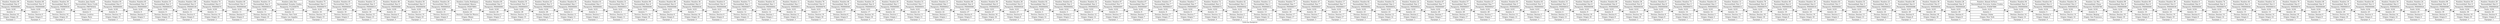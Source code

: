 digraph G {
node [shape=record];
rankdir = LR;
label = "Lista de Pasajeros";
node0 [label = "Nombre: Nombre 90 | Nacionalidad: Pais 0 | Pasaporte: P00000090 | Vuelo: A100 | Asiento: 1 | Destino: Destino 10 | Origen: Origen 10 | Equipaje: 2"];
node0 -> node1;
node1 [label = "Nombre: Nombre 60 | Nacionalidad: Pais 0 | Pasaporte: P00000060 | Vuelo: A100 | Asiento: 1 | Destino: Destino 0 | Origen: Origen 0 | Equipaje: 0"];
node1 -> node2;
node1 -> node0;
node2 [label = "Nombre: Nombre 30 | Nacionalidad: Pais 0 | Pasaporte: P00000030 | Vuelo: A100 | Asiento: 1 | Destino: Destino 10 | Origen: Origen 10 | Equipaje: 2"];
node2 -> node3;
node2 -> node1;
node3 [label = "Nombre: Jane Smith | Nacionalidad: Reino Unido | Pasaporte: P98765432 | Vuelo: A100 | Asiento: 5 | Destino: Londres | Origen: Paris | Equipaje: 1"];
node3 -> node4;
node3 -> node2;
node4 [label = "Nombre: Nombre 95 | Nacionalidad: Pais 5 | Pasaporte: P00000095 | Vuelo: A100 | Asiento: 6 | Destino: Destino 15 | Origen: Origen 15 | Equipaje: 3"];
node4 -> node5;
node4 -> node3;
node5 [label = "Nombre: Nombre 65 | Nacionalidad: Pais 5 | Pasaporte: P00000065 | Vuelo: A100 | Asiento: 6 | Destino: Destino 5 | Origen: Origen 5 | Equipaje: 1"];
node5 -> node6;
node5 -> node4;
node6 [label = "Nombre: Nombre 35 | Nacionalidad: Pais 5 | Pasaporte: P00000035 | Vuelo: A100 | Asiento: 6 | Destino: Destino 15 | Origen: Origen 15 | Equipaje: 3"];
node6 -> node7;
node6 -> node5;
node7 [label = "Nombre: Nombre 100 | Nacionalidad: Pais 0 | Pasaporte: P00000100 | Vuelo: A100 | Asiento: 11 | Destino: Destino 0 | Origen: Origen 0 | Equipaje: 0"];
node7 -> node8;
node7 -> node6;
node8 [label = "Nombre: Nombre 70 | Nacionalidad: Pais 0 | Pasaporte: P00000070 | Vuelo: A100 | Asiento: 11 | Destino: Destino 10 | Origen: Origen 10 | Equipaje: 2"];
node8 -> node9;
node8 -> node7;
node9 [label = "Nombre: Nombre 40 | Nacionalidad: Pais 0 | Pasaporte: P00000040 | Vuelo: A100 | Asiento: 11 | Destino: Destino 0 | Origen: Origen 0 | Equipaje: 0"];
node9 -> node10;
node9 -> node8;
node10 [label = "Nombre: Nombre 10 | Nacionalidad: Pais 0 | Pasaporte: P00000010 | Vuelo: A100 | Asiento: 11 | Destino: Destino 10 | Origen: Origen 10 | Equipaje: 2"];
node10 -> node11;
node10 -> node9;
node11 [label = "Nombre: John Doe | Nacionalidad: Estados Unidos | Pasaporte: P12345678 | Vuelo: A100 | Asiento: 12 | Destino: New York | Origen: Los Angeles | Equipaje: 2"];
node11 -> node12;
node11 -> node10;
node12 [label = "Nombre: Nombre 75 | Nacionalidad: Pais 5 | Pasaporte: P00000075 | Vuelo: A100 | Asiento: 16 | Destino: Destino 15 | Origen: Origen 15 | Equipaje: 3"];
node12 -> node13;
node12 -> node11;
node13 [label = "Nombre: Nombre 45 | Nacionalidad: Pais 5 | Pasaporte: P00000045 | Vuelo: A100 | Asiento: 16 | Destino: Destino 5 | Origen: Origen 5 | Equipaje: 1"];
node13 -> node14;
node13 -> node12;
node14 [label = "Nombre: Nombre 15 | Nacionalidad: Pais 5 | Pasaporte: P00000015 | Vuelo: A100 | Asiento: 16 | Destino: Destino 15 | Origen: Origen 15 | Equipaje: 3"];
node14 -> node15;
node14 -> node13;
node15 [label = "Nombre: Nombre 80 | Nacionalidad: Pais 0 | Pasaporte: P00000080 | Vuelo: A100 | Asiento: 21 | Destino: Destino 0 | Origen: Origen 0 | Equipaje: 0"];
node15 -> node16;
node15 -> node14;
node16 [label = "Nombre: Nombre 50 | Nacionalidad: Pais 0 | Pasaporte: P00000050 | Vuelo: A100 | Asiento: 21 | Destino: Destino 10 | Origen: Origen 10 | Equipaje: 2"];
node16 -> node17;
node16 -> node15;
node17 [label = "Nombre: Nombre 20 | Nacionalidad: Pais 0 | Pasaporte: P00000020 | Vuelo: A100 | Asiento: 21 | Destino: Destino 0 | Origen: Origen 0 | Equipaje: 0"];
node17 -> node18;
node17 -> node16;
node18 [label = "Nombre: Carlos Rodríguez | Nacionalidad: Mexico | Pasaporte: P45678901 | Vuelo: A100 | Asiento: 23 | Destino: Ciudad de Mexico | Origen: Miami | Equipaje: 0"];
node18 -> node19;
node18 -> node17;
node19 [label = "Nombre: Nombre 85 | Nacionalidad: Pais 5 | Pasaporte: P00000085 | Vuelo: A100 | Asiento: 26 | Destino: Destino 5 | Origen: Origen 5 | Equipaje: 1"];
node19 -> node20;
node19 -> node18;
node20 [label = "Nombre: Nombre 55 | Nacionalidad: Pais 5 | Pasaporte: P00000055 | Vuelo: A100 | Asiento: 26 | Destino: Destino 15 | Origen: Origen 15 | Equipaje: 3"];
node20 -> node21;
node20 -> node19;
node21 [label = "Nombre: Nombre 25 | Nacionalidad: Pais 5 | Pasaporte: P00000025 | Vuelo: A100 | Asiento: 26 | Destino: Destino 5 | Origen: Origen 5 | Equipaje: 1"];
node21 -> node22;
node21 -> node20;
node22 [label = "Nombre: Nombre 91 | Nacionalidad: Pais 1 | Pasaporte: P00000091 | Vuelo: A101 | Asiento: 2 | Destino: Destino 11 | Origen: Origen 11 | Equipaje: 3"];
node22 -> node23;
node22 -> node21;
node23 [label = "Nombre: Nombre 61 | Nacionalidad: Pais 1 | Pasaporte: P00000061 | Vuelo: A101 | Asiento: 2 | Destino: Destino 1 | Origen: Origen 1 | Equipaje: 1"];
node23 -> node24;
node23 -> node22;
node24 [label = "Nombre: Nombre 31 | Nacionalidad: Pais 1 | Pasaporte: P00000031 | Vuelo: A101 | Asiento: 2 | Destino: Destino 11 | Origen: Origen 11 | Equipaje: 3"];
node24 -> node25;
node24 -> node23;
node25 [label = "Nombre: Nombre 96 | Nacionalidad: Pais 6 | Pasaporte: P00000096 | Vuelo: A101 | Asiento: 7 | Destino: Destino 16 | Origen: Origen 16 | Equipaje: 0"];
node25 -> node26;
node25 -> node24;
node26 [label = "Nombre: Nombre 66 | Nacionalidad: Pais 6 | Pasaporte: P00000066 | Vuelo: A101 | Asiento: 7 | Destino: Destino 6 | Origen: Origen 6 | Equipaje: 2"];
node26 -> node27;
node26 -> node25;
node27 [label = "Nombre: Nombre 36 | Nacionalidad: Pais 6 | Pasaporte: P00000036 | Vuelo: A101 | Asiento: 7 | Destino: Destino 16 | Origen: Origen 16 | Equipaje: 0"];
node27 -> node28;
node27 -> node26;
node28 [label = "Nombre: Nombre 6 | Nacionalidad: Pais 6 | Pasaporte: P00000006 | Vuelo: A101 | Asiento: 7 | Destino: Destino 6 | Origen: Origen 6 | Equipaje: 2"];
node28 -> node29;
node28 -> node27;
node29 [label = "Nombre: Nombre 71 | Nacionalidad: Pais 1 | Pasaporte: P00000071 | Vuelo: A101 | Asiento: 12 | Destino: Destino 11 | Origen: Origen 11 | Equipaje: 3"];
node29 -> node30;
node29 -> node28;
node30 [label = "Nombre: Nombre 41 | Nacionalidad: Pais 1 | Pasaporte: P00000041 | Vuelo: A101 | Asiento: 12 | Destino: Destino 1 | Origen: Origen 1 | Equipaje: 1"];
node30 -> node31;
node30 -> node29;
node31 [label = "Nombre: Nombre 11 | Nacionalidad: Pais 1 | Pasaporte: P00000011 | Vuelo: A101 | Asiento: 12 | Destino: Destino 11 | Origen: Origen 11 | Equipaje: 3"];
node31 -> node32;
node31 -> node30;
node32 [label = "Nombre: Nombre 76 | Nacionalidad: Pais 6 | Pasaporte: P00000076 | Vuelo: A101 | Asiento: 17 | Destino: Destino 16 | Origen: Origen 16 | Equipaje: 0"];
node32 -> node33;
node32 -> node31;
node33 [label = "Nombre: Nombre 46 | Nacionalidad: Pais 6 | Pasaporte: P00000046 | Vuelo: A101 | Asiento: 17 | Destino: Destino 6 | Origen: Origen 6 | Equipaje: 2"];
node33 -> node34;
node33 -> node32;
node34 [label = "Nombre: Nombre 16 | Nacionalidad: Pais 6 | Pasaporte: P00000016 | Vuelo: A101 | Asiento: 17 | Destino: Destino 16 | Origen: Origen 16 | Equipaje: 0"];
node34 -> node35;
node34 -> node33;
node35 [label = "Nombre: Nombre 81 | Nacionalidad: Pais 1 | Pasaporte: P00000081 | Vuelo: A101 | Asiento: 22 | Destino: Destino 1 | Origen: Origen 1 | Equipaje: 1"];
node35 -> node36;
node35 -> node34;
node36 [label = "Nombre: Nombre 51 | Nacionalidad: Pais 1 | Pasaporte: P00000051 | Vuelo: A101 | Asiento: 22 | Destino: Destino 11 | Origen: Origen 11 | Equipaje: 3"];
node36 -> node37;
node36 -> node35;
node37 [label = "Nombre: Nombre 21 | Nacionalidad: Pais 1 | Pasaporte: P00000021 | Vuelo: A101 | Asiento: 22 | Destino: Destino 1 | Origen: Origen 1 | Equipaje: 1"];
node37 -> node38;
node37 -> node36;
node38 [label = "Nombre: Nombre 86 | Nacionalidad: Pais 6 | Pasaporte: P00000086 | Vuelo: A101 | Asiento: 27 | Destino: Destino 6 | Origen: Origen 6 | Equipaje: 2"];
node38 -> node39;
node38 -> node37;
node39 [label = "Nombre: Nombre 56 | Nacionalidad: Pais 6 | Pasaporte: P00000056 | Vuelo: A101 | Asiento: 27 | Destino: Destino 16 | Origen: Origen 16 | Equipaje: 0"];
node39 -> node40;
node39 -> node38;
node40 [label = "Nombre: Nombre 26 | Nacionalidad: Pais 6 | Pasaporte: P00000026 | Vuelo: A101 | Asiento: 27 | Destino: Destino 6 | Origen: Origen 6 | Equipaje: 2"];
node40 -> node41;
node40 -> node39;
node41 [label = "Nombre: Nombre 92 | Nacionalidad: Pais 2 | Pasaporte: P00000092 | Vuelo: A102 | Asiento: 3 | Destino: Destino 12 | Origen: Origen 12 | Equipaje: 0"];
node41 -> node42;
node41 -> node40;
node42 [label = "Nombre: Nombre 62 | Nacionalidad: Pais 2 | Pasaporte: P00000062 | Vuelo: A102 | Asiento: 3 | Destino: Destino 2 | Origen: Origen 2 | Equipaje: 2"];
node42 -> node43;
node42 -> node41;
node43 [label = "Nombre: Nombre 32 | Nacionalidad: Pais 2 | Pasaporte: P00000032 | Vuelo: A102 | Asiento: 3 | Destino: Destino 12 | Origen: Origen 12 | Equipaje: 0"];
node43 -> node44;
node43 -> node42;
node44 [label = "Nombre: Nombre 97 | Nacionalidad: Pais 7 | Pasaporte: P00000097 | Vuelo: A102 | Asiento: 8 | Destino: Destino 17 | Origen: Origen 17 | Equipaje: 1"];
node44 -> node45;
node44 -> node43;
node45 [label = "Nombre: Nombre 67 | Nacionalidad: Pais 7 | Pasaporte: P00000067 | Vuelo: A102 | Asiento: 8 | Destino: Destino 7 | Origen: Origen 7 | Equipaje: 3"];
node45 -> node46;
node45 -> node44;
node46 [label = "Nombre: Nombre 37 | Nacionalidad: Pais 7 | Pasaporte: P00000037 | Vuelo: A102 | Asiento: 8 | Destino: Destino 17 | Origen: Origen 17 | Equipaje: 1"];
node46 -> node47;
node46 -> node45;
node47 [label = "Nombre: Nombre 7 | Nacionalidad: Pais 7 | Pasaporte: P00000007 | Vuelo: A102 | Asiento: 8 | Destino: Destino 7 | Origen: Origen 7 | Equipaje: 3"];
node47 -> node48;
node47 -> node46;
node48 [label = "Nombre: Nombre 72 | Nacionalidad: Pais 2 | Pasaporte: P00000072 | Vuelo: A102 | Asiento: 13 | Destino: Destino 12 | Origen: Origen 12 | Equipaje: 0"];
node48 -> node49;
node48 -> node47;
node49 [label = "Nombre: Nombre 42 | Nacionalidad: Pais 2 | Pasaporte: P00000042 | Vuelo: A102 | Asiento: 13 | Destino: Destino 2 | Origen: Origen 2 | Equipaje: 2"];
node49 -> node50;
node49 -> node48;
node50 [label = "Nombre: Nombre 12 | Nacionalidad: Pais 2 | Pasaporte: P00000012 | Vuelo: A102 | Asiento: 13 | Destino: Destino 12 | Origen: Origen 12 | Equipaje: 0"];
node50 -> node51;
node50 -> node49;
node51 [label = "Nombre: Nombre 77 | Nacionalidad: Pais 7 | Pasaporte: P00000077 | Vuelo: A102 | Asiento: 18 | Destino: Destino 17 | Origen: Origen 17 | Equipaje: 1"];
node51 -> node52;
node51 -> node50;
node52 [label = "Nombre: Nombre 47 | Nacionalidad: Pais 7 | Pasaporte: P00000047 | Vuelo: A102 | Asiento: 18 | Destino: Destino 7 | Origen: Origen 7 | Equipaje: 3"];
node52 -> node53;
node52 -> node51;
node53 [label = "Nombre: Nombre 17 | Nacionalidad: Pais 7 | Pasaporte: P00000017 | Vuelo: A102 | Asiento: 18 | Destino: Destino 17 | Origen: Origen 17 | Equipaje: 1"];
node53 -> node54;
node53 -> node52;
node54 [label = "Nombre: Nombre 82 | Nacionalidad: Pais 2 | Pasaporte: P00000082 | Vuelo: A102 | Asiento: 23 | Destino: Destino 2 | Origen: Origen 2 | Equipaje: 2"];
node54 -> node55;
node54 -> node53;
node55 [label = "Nombre: Nombre 52 | Nacionalidad: Pais 2 | Pasaporte: P00000052 | Vuelo: A102 | Asiento: 23 | Destino: Destino 12 | Origen: Origen 12 | Equipaje: 0"];
node55 -> node56;
node55 -> node54;
node56 [label = "Nombre: Nombre 22 | Nacionalidad: Pais 2 | Pasaporte: P00000022 | Vuelo: A102 | Asiento: 23 | Destino: Destino 2 | Origen: Origen 2 | Equipaje: 2"];
node56 -> node57;
node56 -> node55;
node57 [label = "Nombre: Nombre 87 | Nacionalidad: Pais 7 | Pasaporte: P00000087 | Vuelo: A102 | Asiento: 28 | Destino: Destino 7 | Origen: Origen 7 | Equipaje: 3"];
node57 -> node58;
node57 -> node56;
node58 [label = "Nombre: Nombre 57 | Nacionalidad: Pais 7 | Pasaporte: P00000057 | Vuelo: A102 | Asiento: 28 | Destino: Destino 17 | Origen: Origen 17 | Equipaje: 1"];
node58 -> node59;
node58 -> node57;
node59 [label = "Nombre: Nombre 27 | Nacionalidad: Pais 7 | Pasaporte: P00000027 | Vuelo: A102 | Asiento: 28 | Destino: Destino 7 | Origen: Origen 7 | Equipaje: 3"];
node59 -> node60;
node59 -> node58;
node60 [label = "Nombre: Nombre 93 | Nacionalidad: Pais 3 | Pasaporte: P00000093 | Vuelo: A103 | Asiento: 4 | Destino: Destino 13 | Origen: Origen 13 | Equipaje: 1"];
node60 -> node61;
node60 -> node59;
node61 [label = "Nombre: Nombre 63 | Nacionalidad: Pais 3 | Pasaporte: P00000063 | Vuelo: A103 | Asiento: 4 | Destino: Destino 3 | Origen: Origen 3 | Equipaje: 3"];
node61 -> node62;
node61 -> node60;
node62 [label = "Nombre: Nombre 33 | Nacionalidad: Pais 3 | Pasaporte: P00000033 | Vuelo: A103 | Asiento: 4 | Destino: Destino 13 | Origen: Origen 13 | Equipaje: 1"];
node62 -> node63;
node62 -> node61;
node63 [label = "Nombre: Nombre 98 | Nacionalidad: Pais 8 | Pasaporte: P00000098 | Vuelo: A103 | Asiento: 9 | Destino: Destino 18 | Origen: Origen 18 | Equipaje: 2"];
node63 -> node64;
node63 -> node62;
node64 [label = "Nombre: Nombre 68 | Nacionalidad: Pais 8 | Pasaporte: P00000068 | Vuelo: A103 | Asiento: 9 | Destino: Destino 8 | Origen: Origen 8 | Equipaje: 0"];
node64 -> node65;
node64 -> node63;
node65 [label = "Nombre: Nombre 38 | Nacionalidad: Pais 8 | Pasaporte: P00000038 | Vuelo: A103 | Asiento: 9 | Destino: Destino 18 | Origen: Origen 18 | Equipaje: 2"];
node65 -> node66;
node65 -> node64;
node66 [label = "Nombre: Nombre 8 | Nacionalidad: Pais 8 | Pasaporte: P00000008 | Vuelo: A103 | Asiento: 9 | Destino: Destino 8 | Origen: Origen 8 | Equipaje: 0"];
node66 -> node67;
node66 -> node65;
node67 [label = "Nombre: Nombre 73 | Nacionalidad: Pais 3 | Pasaporte: P00000073 | Vuelo: A103 | Asiento: 14 | Destino: Destino 13 | Origen: Origen 13 | Equipaje: 1"];
node67 -> node68;
node67 -> node66;
node68 [label = "Nombre: Nombre 43 | Nacionalidad: Pais 3 | Pasaporte: P00000043 | Vuelo: A103 | Asiento: 14 | Destino: Destino 3 | Origen: Origen 3 | Equipaje: 3"];
node68 -> node69;
node68 -> node67;
node69 [label = "Nombre: Nombre 13 | Nacionalidad: Pais 3 | Pasaporte: P00000013 | Vuelo: A103 | Asiento: 14 | Destino: Destino 13 | Origen: Origen 13 | Equipaje: 1"];
node69 -> node70;
node69 -> node68;
node70 [label = "Nombre: Nombre 78 | Nacionalidad: Pais 8 | Pasaporte: P00000078 | Vuelo: A103 | Asiento: 19 | Destino: Destino 18 | Origen: Origen 18 | Equipaje: 2"];
node70 -> node71;
node70 -> node69;
node71 [label = "Nombre: Nombre 48 | Nacionalidad: Pais 8 | Pasaporte: P00000048 | Vuelo: A103 | Asiento: 19 | Destino: Destino 8 | Origen: Origen 8 | Equipaje: 0"];
node71 -> node72;
node71 -> node70;
node72 [label = "Nombre: Nombre 18 | Nacionalidad: Pais 8 | Pasaporte: P00000018 | Vuelo: A103 | Asiento: 19 | Destino: Destino 18 | Origen: Origen 18 | Equipaje: 2"];
node72 -> node73;
node72 -> node71;
node73 [label = "Nombre: Nombre 83 | Nacionalidad: Pais 3 | Pasaporte: P00000083 | Vuelo: A103 | Asiento: 24 | Destino: Destino 3 | Origen: Origen 3 | Equipaje: 3"];
node73 -> node74;
node73 -> node72;
node74 [label = "Nombre: Nombre 53 | Nacionalidad: Pais 3 | Pasaporte: P00000053 | Vuelo: A103 | Asiento: 24 | Destino: Destino 13 | Origen: Origen 13 | Equipaje: 1"];
node74 -> node75;
node74 -> node73;
node75 [label = "Nombre: Nombre 23 | Nacionalidad: Pais 3 | Pasaporte: P00000023 | Vuelo: A103 | Asiento: 24 | Destino: Destino 3 | Origen: Origen 3 | Equipaje: 3"];
node75 -> node76;
node75 -> node74;
node76 [label = "Nombre: Nombre 88 | Nacionalidad: Pais 8 | Pasaporte: P00000088 | Vuelo: A103 | Asiento: 29 | Destino: Destino 8 | Origen: Origen 8 | Equipaje: 0"];
node76 -> node77;
node76 -> node75;
node77 [label = "Nombre: Nombre 58 | Nacionalidad: Pais 8 | Pasaporte: P00000058 | Vuelo: A103 | Asiento: 29 | Destino: Destino 18 | Origen: Origen 18 | Equipaje: 2"];
node77 -> node78;
node77 -> node76;
node78 [label = "Nombre: Nombre 28 | Nacionalidad: Pais 8 | Pasaporte: P00000028 | Vuelo: A103 | Asiento: 29 | Destino: Destino 8 | Origen: Origen 8 | Equipaje: 0"];
node78 -> node79;
node78 -> node77;
node79 [label = "Nombre: Ahmed Al-Farsi | Nacionalidad: Emiratos Arabes Unidos | Pasaporte: P34567890 | Vuelo: A104 | Asiento: 1 | Destino: Dubai | Origen: New York | Equipaje: 3"];
node79 -> node80;
node79 -> node78;
node80 [label = "Nombre: Nombre 94 | Nacionalidad: Pais 4 | Pasaporte: P00000094 | Vuelo: A104 | Asiento: 5 | Destino: Destino 14 | Origen: Origen 14 | Equipaje: 2"];
node80 -> node81;
node80 -> node79;
node81 [label = "Nombre: Nombre 64 | Nacionalidad: Pais 4 | Pasaporte: P00000064 | Vuelo: A104 | Asiento: 5 | Destino: Destino 4 | Origen: Origen 4 | Equipaje: 0"];
node81 -> node82;
node81 -> node80;
node82 [label = "Nombre: Nombre 34 | Nacionalidad: Pais 4 | Pasaporte: P00000034 | Vuelo: A104 | Asiento: 5 | Destino: Destino 14 | Origen: Origen 14 | Equipaje: 2"];
node82 -> node83;
node82 -> node81;
node83 [label = "Nombre: Liu Wei | Nacionalidad: China | Pasaporte: P23456789 | Vuelo: A104 | Asiento: 8 | Destino: Beijing | Origen: San Francisco | Equipaje: 1"];
node83 -> node84;
node83 -> node82;
node84 [label = "Nombre: Nombre 99 | Nacionalidad: Pais 9 | Pasaporte: P00000099 | Vuelo: A104 | Asiento: 10 | Destino: Destino 19 | Origen: Origen 19 | Equipaje: 3"];
node84 -> node85;
node84 -> node83;
node85 [label = "Nombre: Nombre 69 | Nacionalidad: Pais 9 | Pasaporte: P00000069 | Vuelo: A104 | Asiento: 10 | Destino: Destino 9 | Origen: Origen 9 | Equipaje: 1"];
node85 -> node86;
node85 -> node84;
node86 [label = "Nombre: Nombre 39 | Nacionalidad: Pais 9 | Pasaporte: P00000039 | Vuelo: A104 | Asiento: 10 | Destino: Destino 19 | Origen: Origen 19 | Equipaje: 3"];
node86 -> node87;
node86 -> node85;
node87 [label = "Nombre: Nombre 9 | Nacionalidad: Pais 9 | Pasaporte: P00000009 | Vuelo: A104 | Asiento: 10 | Destino: Destino 9 | Origen: Origen 9 | Equipaje: 1"];
node87 -> node88;
node87 -> node86;
node88 [label = "Nombre: Nombre 74 | Nacionalidad: Pais 4 | Pasaporte: P00000074 | Vuelo: A104 | Asiento: 15 | Destino: Destino 14 | Origen: Origen 14 | Equipaje: 2"];
node88 -> node89;
node88 -> node87;
node89 [label = "Nombre: Nombre 44 | Nacionalidad: Pais 4 | Pasaporte: P00000044 | Vuelo: A104 | Asiento: 15 | Destino: Destino 4 | Origen: Origen 4 | Equipaje: 0"];
node89 -> node90;
node89 -> node88;
node90 [label = "Nombre: Nombre 14 | Nacionalidad: Pais 4 | Pasaporte: P00000014 | Vuelo: A104 | Asiento: 15 | Destino: Destino 14 | Origen: Origen 14 | Equipaje: 2"];
node90 -> node91;
node90 -> node89;
node91 [label = "Nombre: Nombre 79 | Nacionalidad: Pais 9 | Pasaporte: P00000079 | Vuelo: A104 | Asiento: 20 | Destino: Destino 19 | Origen: Origen 19 | Equipaje: 3"];
node91 -> node92;
node91 -> node90;
node92 [label = "Nombre: Nombre 49 | Nacionalidad: Pais 9 | Pasaporte: P00000049 | Vuelo: A104 | Asiento: 20 | Destino: Destino 9 | Origen: Origen 9 | Equipaje: 1"];
node92 -> node93;
node92 -> node91;
node93 [label = "Nombre: Nombre 19 | Nacionalidad: Pais 9 | Pasaporte: P00000019 | Vuelo: A104 | Asiento: 20 | Destino: Destino 19 | Origen: Origen 19 | Equipaje: 3"];
node93 -> node94;
node93 -> node92;
node94 [label = "Nombre: Nombre 84 | Nacionalidad: Pais 4 | Pasaporte: P00000084 | Vuelo: A104 | Asiento: 25 | Destino: Destino 4 | Origen: Origen 4 | Equipaje: 0"];
node94 -> node95;
node94 -> node93;
node95 [label = "Nombre: Nombre 54 | Nacionalidad: Pais 4 | Pasaporte: P00000054 | Vuelo: A104 | Asiento: 25 | Destino: Destino 14 | Origen: Origen 14 | Equipaje: 2"];
node95 -> node96;
node95 -> node94;
node96 [label = "Nombre: Nombre 24 | Nacionalidad: Pais 4 | Pasaporte: P00000024 | Vuelo: A104 | Asiento: 25 | Destino: Destino 4 | Origen: Origen 4 | Equipaje: 0"];
node96 -> node97;
node96 -> node95;
node97 [label = "Nombre: Nombre 89 | Nacionalidad: Pais 9 | Pasaporte: P00000089 | Vuelo: A104 | Asiento: 30 | Destino: Destino 9 | Origen: Origen 9 | Equipaje: 1"];
node97 -> node98;
node97 -> node96;
node98 [label = "Nombre: Nombre 59 | Nacionalidad: Pais 9 | Pasaporte: P00000059 | Vuelo: A104 | Asiento: 30 | Destino: Destino 19 | Origen: Origen 19 | Equipaje: 3"];
node98 -> node99;
node98 -> node97;
node99 [label = "Nombre: Nombre 29 | Nacionalidad: Pais 9 | Pasaporte: P00000029 | Vuelo: A104 | Asiento: 30 | Destino: Destino 9 | Origen: Origen 9 | Equipaje: 1"];
node99 -> node98;
}

